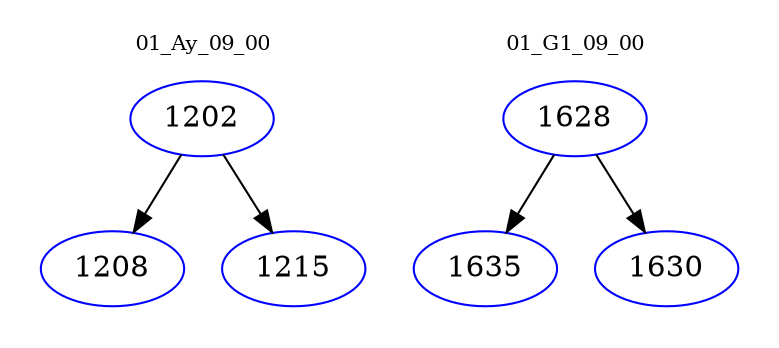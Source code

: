 digraph{
subgraph cluster_0 {
color = white
label = "01_Ay_09_00";
fontsize=10;
T0_1202 [label="1202", color="blue"]
T0_1202 -> T0_1208 [color="black"]
T0_1208 [label="1208", color="blue"]
T0_1202 -> T0_1215 [color="black"]
T0_1215 [label="1215", color="blue"]
}
subgraph cluster_1 {
color = white
label = "01_G1_09_00";
fontsize=10;
T1_1628 [label="1628", color="blue"]
T1_1628 -> T1_1635 [color="black"]
T1_1635 [label="1635", color="blue"]
T1_1628 -> T1_1630 [color="black"]
T1_1630 [label="1630", color="blue"]
}
}
